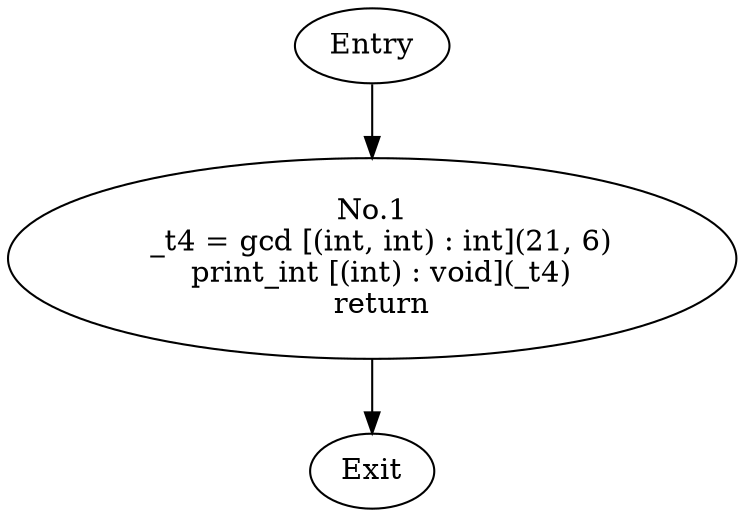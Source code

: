 digraph main {
	"Entry
"->"No.1
  _t4 = gcd [(int, int) : int](21, 6)
  print_int [(int) : void](_t4)
  return
";
	"No.1
  _t4 = gcd [(int, int) : int](21, 6)
  print_int [(int) : void](_t4)
  return
"->"Exit
";
}